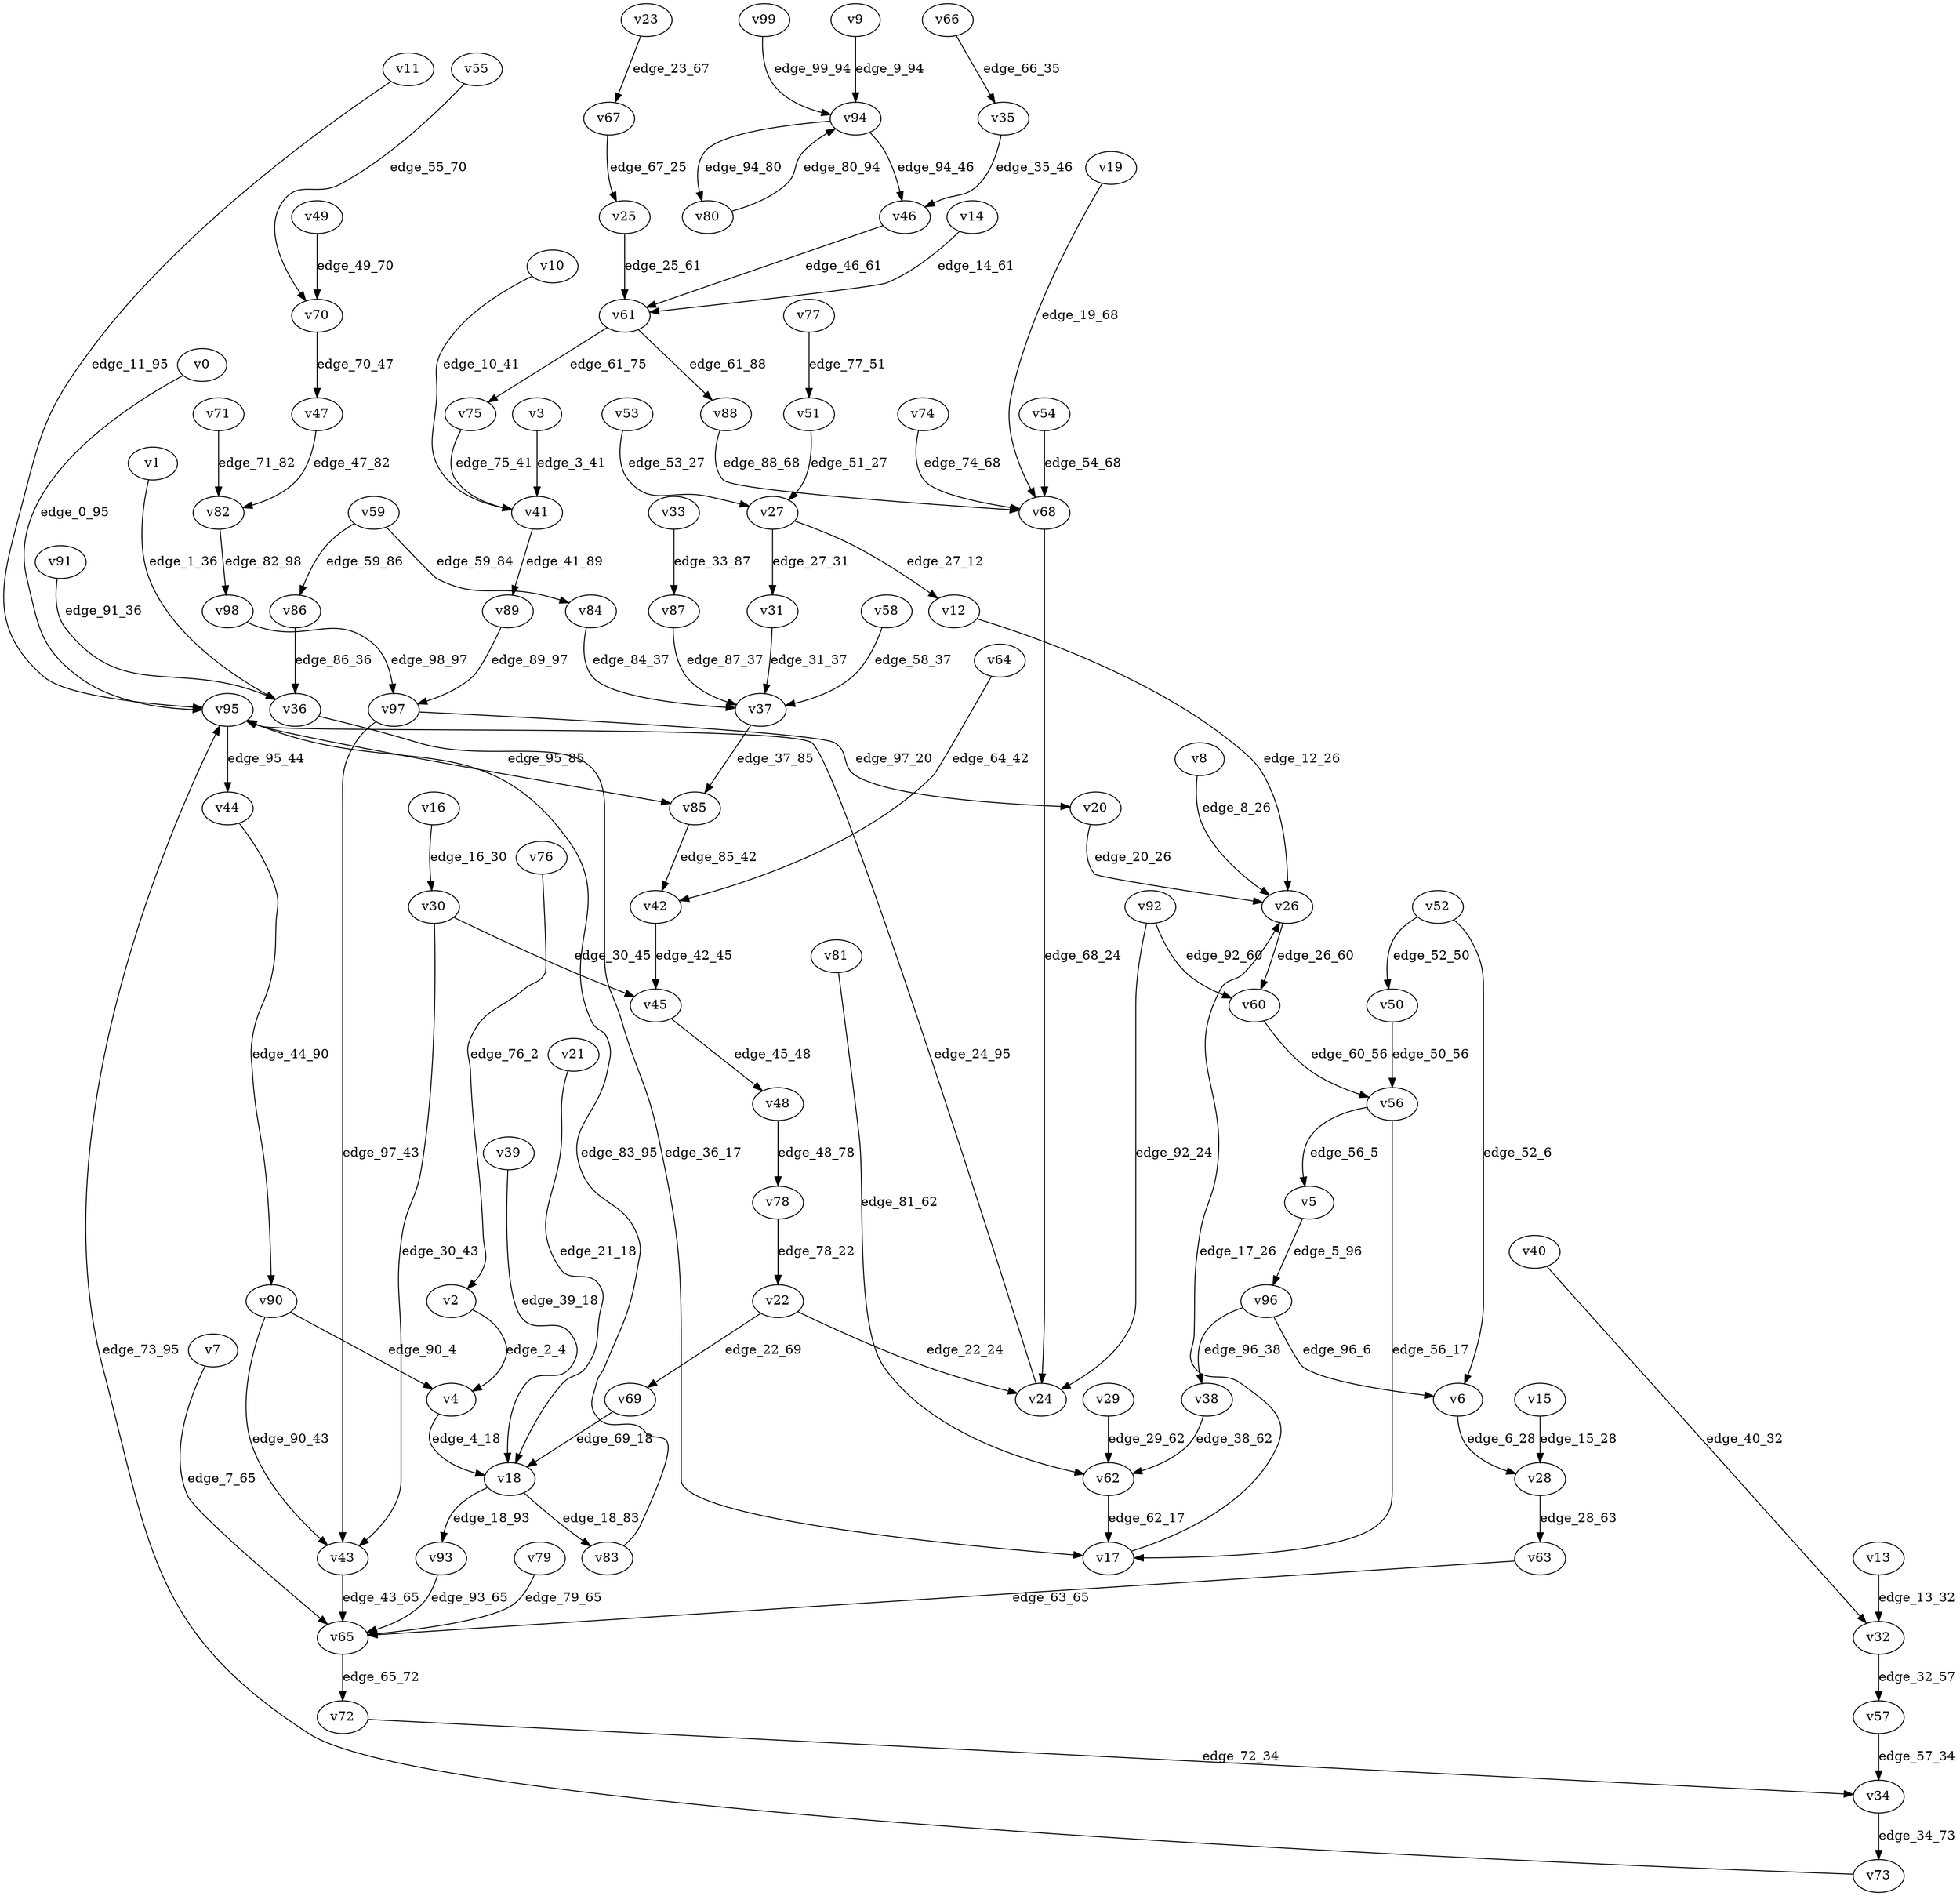 digraph G {
    // Stochastic discounted game

    v0 [name="v0", player=0];
    v1 [name="v1", player=0];
    v2 [name="v2", player=-1];
    v3 [name="v3", player=0];
    v4 [name="v4", player=0];
    v5 [name="v5", player=0];
    v6 [name="v6", player=0];
    v7 [name="v7", player=1];
    v8 [name="v8", player=1];
    v9 [name="v9", player=1];
    v10 [name="v10", player=0];
    v11 [name="v11", player=1];
    v12 [name="v12", player=0];
    v13 [name="v13", player=0];
    v14 [name="v14", player=0];
    v15 [name="v15", player=1];
    v16 [name="v16", player=0];
    v17 [name="v17", player=1];
    v18 [name="v18", player=-1];
    v19 [name="v19", player=1];
    v20 [name="v20", player=1];
    v21 [name="v21", player=1];
    v22 [name="v22", player=-1];
    v23 [name="v23", player=0];
    v24 [name="v24", player=0];
    v25 [name="v25", player=0];
    v26 [name="v26", player=-1];
    v27 [name="v27", player=-1];
    v28 [name="v28", player=-1];
    v29 [name="v29", player=0];
    v30 [name="v30", player=-1];
    v31 [name="v31", player=1];
    v32 [name="v32", player=-1];
    v33 [name="v33", player=-1];
    v34 [name="v34", player=-1];
    v35 [name="v35", player=-1];
    v36 [name="v36", player=-1];
    v37 [name="v37", player=-1];
    v38 [name="v38", player=1];
    v39 [name="v39", player=1];
    v40 [name="v40", player=1];
    v41 [name="v41", player=-1];
    v42 [name="v42", player=-1];
    v43 [name="v43", player=1];
    v44 [name="v44", player=0];
    v45 [name="v45", player=1];
    v46 [name="v46", player=1];
    v47 [name="v47", player=0];
    v48 [name="v48", player=-1];
    v49 [name="v49", player=1];
    v50 [name="v50", player=0];
    v51 [name="v51", player=1];
    v52 [name="v52", player=-1];
    v53 [name="v53", player=1];
    v54 [name="v54", player=1];
    v55 [name="v55", player=0];
    v56 [name="v56", player=-1];
    v57 [name="v57", player=0];
    v58 [name="v58", player=1];
    v59 [name="v59", player=-1];
    v60 [name="v60", player=0];
    v61 [name="v61", player=-1];
    v62 [name="v62", player=-1];
    v63 [name="v63", player=1];
    v64 [name="v64", player=0];
    v65 [name="v65", player=-1];
    v66 [name="v66", player=0];
    v67 [name="v67", player=-1];
    v68 [name="v68", player=-1];
    v69 [name="v69", player=0];
    v70 [name="v70", player=-1];
    v71 [name="v71", player=1];
    v72 [name="v72", player=1];
    v73 [name="v73", player=1];
    v74 [name="v74", player=0];
    v75 [name="v75", player=0];
    v76 [name="v76", player=0];
    v77 [name="v77", player=-1];
    v78 [name="v78", player=1];
    v79 [name="v79", player=0];
    v80 [name="v80", player=1];
    v81 [name="v81", player=1];
    v82 [name="v82", player=-1];
    v83 [name="v83", player=1];
    v84 [name="v84", player=0];
    v85 [name="v85", player=0];
    v86 [name="v86", player=1];
    v87 [name="v87", player=0];
    v88 [name="v88", player=1];
    v89 [name="v89", player=1];
    v90 [name="v90", player=-1];
    v91 [name="v91", player=1];
    v92 [name="v92", player=-1];
    v93 [name="v93", player=0];
    v94 [name="v94", player=-1];
    v95 [name="v95", player=-1];
    v96 [name="v96", player=-1];
    v97 [name="v97", player=-1];
    v98 [name="v98", player=0];
    v99 [name="v99", player=1];

    v0 -> v95 [label="edge_0_95", weight=-9.919403, discount=0.208878];
    v1 -> v36 [label="edge_1_36", weight=-9.512896, discount=0.530885];
    v2 -> v4 [label="edge_2_4", probability=1.000000];
    v3 -> v41 [label="edge_3_41", weight=2.674375, discount=0.167116];
    v4 -> v18 [label="edge_4_18", weight=-6.679241, discount=0.619813];
    v5 -> v96 [label="edge_5_96", weight=0.690192, discount=0.726251];
    v6 -> v28 [label="edge_6_28", weight=-0.229035, discount=0.894437];
    v7 -> v65 [label="edge_7_65", weight=-8.808235, discount=0.185648];
    v8 -> v26 [label="edge_8_26", weight=-7.934098, discount=0.803985];
    v9 -> v94 [label="edge_9_94", weight=4.853650, discount=0.199082];
    v10 -> v41 [label="edge_10_41", weight=-1.207867, discount=0.263572];
    v11 -> v95 [label="edge_11_95", weight=0.518157, discount=0.716005];
    v12 -> v26 [label="edge_12_26", weight=-8.670835, discount=0.270761];
    v13 -> v32 [label="edge_13_32", weight=7.628260, discount=0.585888];
    v14 -> v61 [label="edge_14_61", weight=1.513093, discount=0.145655];
    v15 -> v28 [label="edge_15_28", weight=9.485934, discount=0.186737];
    v16 -> v30 [label="edge_16_30", weight=5.093310, discount=0.472249];
    v17 -> v26 [label="edge_17_26", weight=-6.754608, discount=0.865611];
    v18 -> v93 [label="edge_18_93", probability=0.479700];
    v18 -> v83 [label="edge_18_83", probability=0.520300];
    v19 -> v68 [label="edge_19_68", weight=-9.935052, discount=0.813458];
    v20 -> v26 [label="edge_20_26", weight=-8.430704, discount=0.395192];
    v21 -> v18 [label="edge_21_18", weight=-2.604157, discount=0.549758];
    v22 -> v69 [label="edge_22_69", probability=0.373494];
    v22 -> v24 [label="edge_22_24", probability=0.626506];
    v23 -> v67 [label="edge_23_67", weight=-4.034957, discount=0.409847];
    v24 -> v95 [label="edge_24_95", weight=-8.615900, discount=0.280067];
    v25 -> v61 [label="edge_25_61", weight=6.319605, discount=0.211708];
    v26 -> v60 [label="edge_26_60", probability=1.000000];
    v27 -> v12 [label="edge_27_12", probability=0.443950];
    v27 -> v31 [label="edge_27_31", probability=0.556050];
    v28 -> v63 [label="edge_28_63", probability=1.000000];
    v29 -> v62 [label="edge_29_62", weight=7.388866, discount=0.521525];
    v30 -> v45 [label="edge_30_45", probability=0.681141];
    v30 -> v43 [label="edge_30_43", probability=0.318859];
    v31 -> v37 [label="edge_31_37", weight=0.444080, discount=0.373306];
    v32 -> v57 [label="edge_32_57", probability=1.000000];
    v33 -> v87 [label="edge_33_87", probability=1.000000];
    v34 -> v73 [label="edge_34_73", probability=1.000000];
    v35 -> v46 [label="edge_35_46", probability=1.000000];
    v36 -> v17 [label="edge_36_17", probability=1.000000];
    v37 -> v85 [label="edge_37_85", probability=1.000000];
    v38 -> v62 [label="edge_38_62", weight=6.728155, discount=0.258257];
    v39 -> v18 [label="edge_39_18", weight=-3.811704, discount=0.720839];
    v40 -> v32 [label="edge_40_32", weight=-0.160972, discount=0.371860];
    v41 -> v89 [label="edge_41_89", probability=1.000000];
    v42 -> v45 [label="edge_42_45", probability=1.000000];
    v43 -> v65 [label="edge_43_65", weight=9.689662, discount=0.718277];
    v44 -> v90 [label="edge_44_90", weight=-1.104564, discount=0.534286];
    v45 -> v48 [label="edge_45_48", weight=0.337620, discount=0.198316];
    v46 -> v61 [label="edge_46_61", weight=-7.704051, discount=0.807297];
    v47 -> v82 [label="edge_47_82", weight=1.046224, discount=0.446766];
    v48 -> v78 [label="edge_48_78", probability=1.000000];
    v49 -> v70 [label="edge_49_70", weight=9.537487, discount=0.441532];
    v50 -> v56 [label="edge_50_56", weight=1.677521, discount=0.331061];
    v51 -> v27 [label="edge_51_27", weight=-6.162271, discount=0.726324];
    v52 -> v6 [label="edge_52_6", probability=0.542531];
    v52 -> v50 [label="edge_52_50", probability=0.457469];
    v53 -> v27 [label="edge_53_27", weight=1.486972, discount=0.750836];
    v54 -> v68 [label="edge_54_68", weight=7.991993, discount=0.534441];
    v55 -> v70 [label="edge_55_70", weight=-3.149286, discount=0.263594];
    v56 -> v5 [label="edge_56_5", probability=0.360212];
    v56 -> v17 [label="edge_56_17", probability=0.639788];
    v57 -> v34 [label="edge_57_34", weight=7.060722, discount=0.554296];
    v58 -> v37 [label="edge_58_37", weight=2.271050, discount=0.508411];
    v59 -> v84 [label="edge_59_84", probability=0.608778];
    v59 -> v86 [label="edge_59_86", probability=0.391222];
    v60 -> v56 [label="edge_60_56", weight=-7.547995, discount=0.366399];
    v61 -> v75 [label="edge_61_75", probability=0.690329];
    v61 -> v88 [label="edge_61_88", probability=0.309671];
    v62 -> v17 [label="edge_62_17", probability=1.000000];
    v63 -> v65 [label="edge_63_65", weight=-8.085232, discount=0.643219];
    v64 -> v42 [label="edge_64_42", weight=0.034361, discount=0.793853];
    v65 -> v72 [label="edge_65_72", probability=1.000000];
    v66 -> v35 [label="edge_66_35", weight=-9.490693, discount=0.176736];
    v67 -> v25 [label="edge_67_25", probability=1.000000];
    v68 -> v24 [label="edge_68_24", probability=1.000000];
    v69 -> v18 [label="edge_69_18", weight=-6.945439, discount=0.714775];
    v70 -> v47 [label="edge_70_47", probability=1.000000];
    v71 -> v82 [label="edge_71_82", weight=6.147409, discount=0.617902];
    v72 -> v34 [label="edge_72_34", weight=-2.677045, discount=0.709418];
    v73 -> v95 [label="edge_73_95", weight=-4.130977, discount=0.194376];
    v74 -> v68 [label="edge_74_68", weight=2.881855, discount=0.412311];
    v75 -> v41 [label="edge_75_41", weight=-6.409027, discount=0.306247];
    v76 -> v2 [label="edge_76_2", weight=-5.540811, discount=0.317940];
    v77 -> v51 [label="edge_77_51", probability=1.000000];
    v78 -> v22 [label="edge_78_22", weight=9.797277, discount=0.482758];
    v79 -> v65 [label="edge_79_65", weight=2.846907, discount=0.598236];
    v80 -> v94 [label="edge_80_94", weight=-2.835913, discount=0.814989];
    v81 -> v62 [label="edge_81_62", weight=-1.906617, discount=0.465944];
    v82 -> v98 [label="edge_82_98", probability=1.000000];
    v83 -> v95 [label="edge_83_95", weight=-6.708966, discount=0.884448];
    v84 -> v37 [label="edge_84_37", weight=1.633356, discount=0.219480];
    v85 -> v42 [label="edge_85_42", weight=-3.985992, discount=0.702368];
    v86 -> v36 [label="edge_86_36", weight=8.184310, discount=0.343815];
    v87 -> v37 [label="edge_87_37", weight=0.846386, discount=0.699179];
    v88 -> v68 [label="edge_88_68", weight=2.611203, discount=0.411020];
    v89 -> v97 [label="edge_89_97", weight=1.445209, discount=0.194472];
    v90 -> v43 [label="edge_90_43", probability=0.380291];
    v90 -> v4 [label="edge_90_4", probability=0.619709];
    v91 -> v36 [label="edge_91_36", weight=-1.843351, discount=0.452716];
    v92 -> v60 [label="edge_92_60", probability=0.335845];
    v92 -> v24 [label="edge_92_24", probability=0.664155];
    v93 -> v65 [label="edge_93_65", weight=2.444851, discount=0.570180];
    v94 -> v80 [label="edge_94_80", probability=0.323116];
    v94 -> v46 [label="edge_94_46", probability=0.676884];
    v95 -> v85 [label="edge_95_85", probability=0.387380];
    v95 -> v44 [label="edge_95_44", probability=0.612620];
    v96 -> v38 [label="edge_96_38", probability=0.388905];
    v96 -> v6 [label="edge_96_6", probability=0.611095];
    v97 -> v20 [label="edge_97_20", probability=0.387147];
    v97 -> v43 [label="edge_97_43", probability=0.612853];
    v98 -> v97 [label="edge_98_97", weight=5.634555, discount=0.296505];
    v99 -> v94 [label="edge_99_94", weight=-9.467172, discount=0.740497];
}